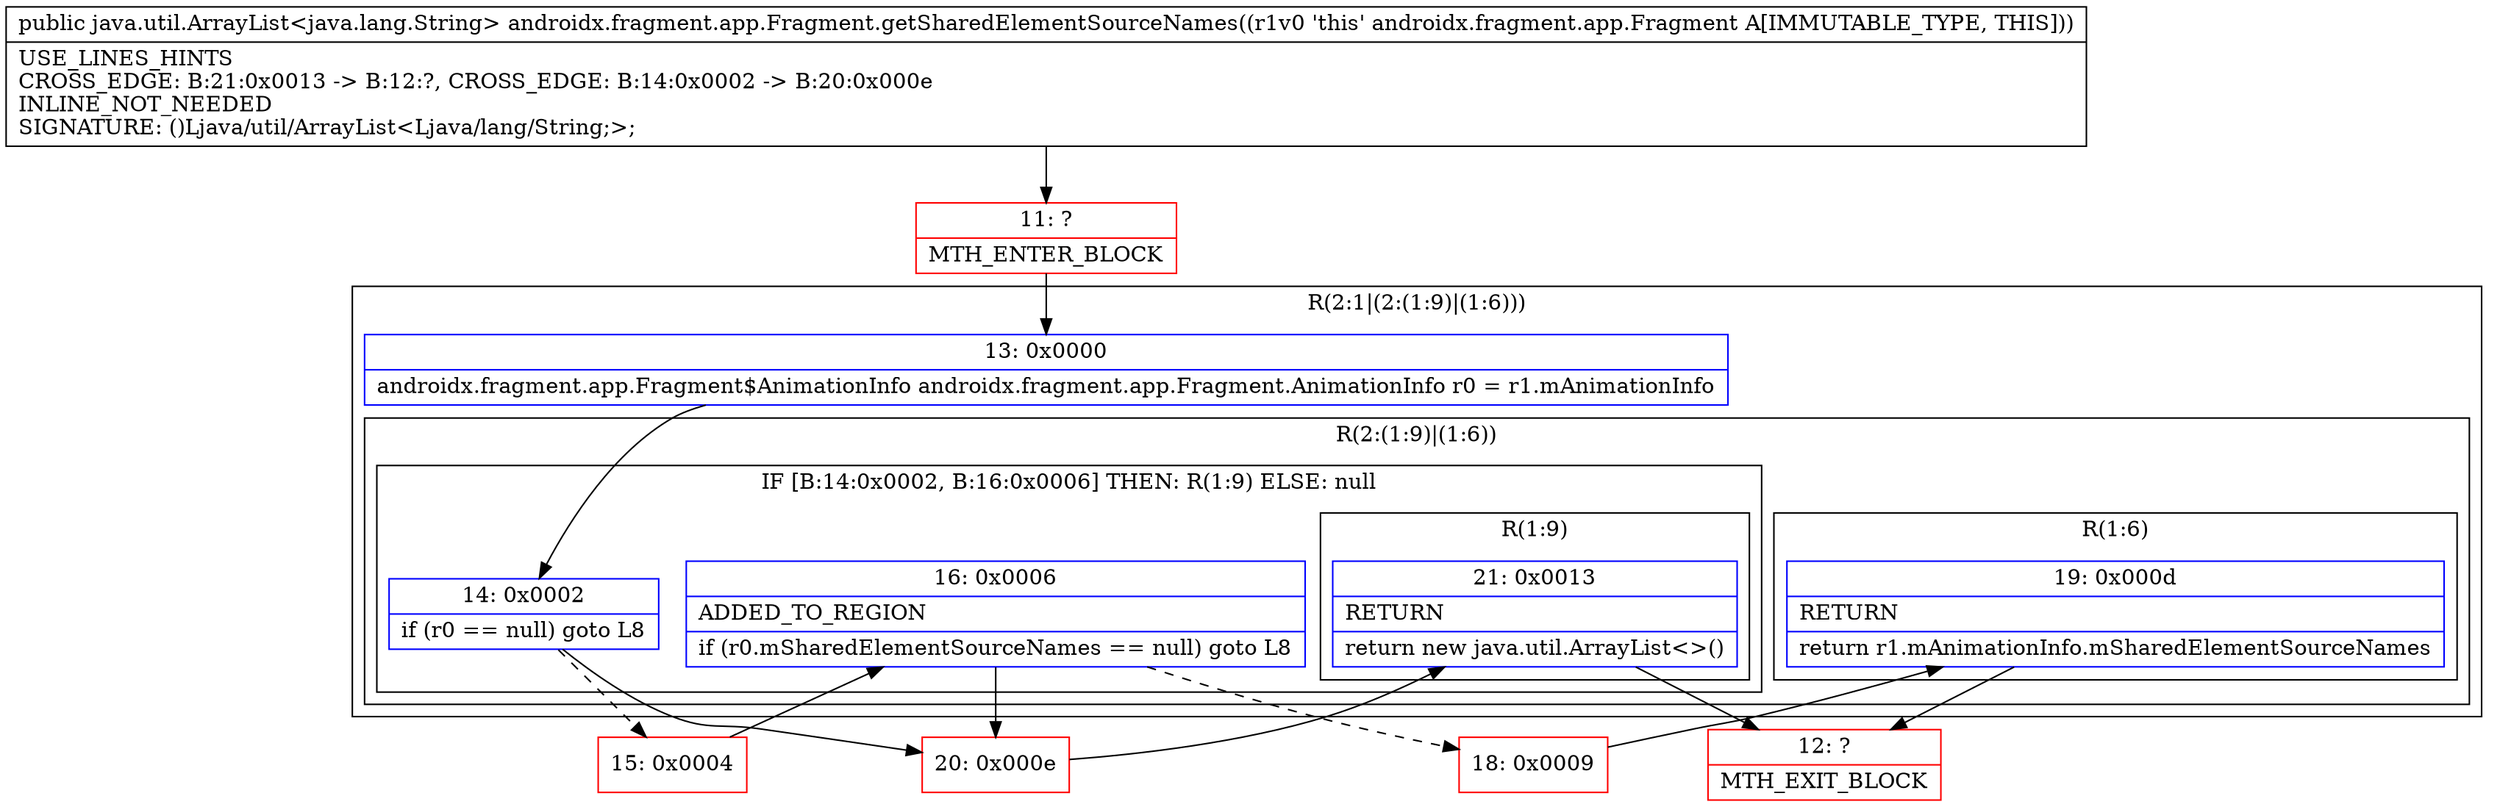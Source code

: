 digraph "CFG forandroidx.fragment.app.Fragment.getSharedElementSourceNames()Ljava\/util\/ArrayList;" {
subgraph cluster_Region_1208865661 {
label = "R(2:1|(2:(1:9)|(1:6)))";
node [shape=record,color=blue];
Node_13 [shape=record,label="{13\:\ 0x0000|androidx.fragment.app.Fragment$AnimationInfo androidx.fragment.app.Fragment.AnimationInfo r0 = r1.mAnimationInfo\l}"];
subgraph cluster_Region_354782145 {
label = "R(2:(1:9)|(1:6))";
node [shape=record,color=blue];
subgraph cluster_IfRegion_1172499496 {
label = "IF [B:14:0x0002, B:16:0x0006] THEN: R(1:9) ELSE: null";
node [shape=record,color=blue];
Node_14 [shape=record,label="{14\:\ 0x0002|if (r0 == null) goto L8\l}"];
Node_16 [shape=record,label="{16\:\ 0x0006|ADDED_TO_REGION\l|if (r0.mSharedElementSourceNames == null) goto L8\l}"];
subgraph cluster_Region_1339670221 {
label = "R(1:9)";
node [shape=record,color=blue];
Node_21 [shape=record,label="{21\:\ 0x0013|RETURN\l|return new java.util.ArrayList\<\>()\l}"];
}
}
subgraph cluster_Region_1940734402 {
label = "R(1:6)";
node [shape=record,color=blue];
Node_19 [shape=record,label="{19\:\ 0x000d|RETURN\l|return r1.mAnimationInfo.mSharedElementSourceNames\l}"];
}
}
}
Node_11 [shape=record,color=red,label="{11\:\ ?|MTH_ENTER_BLOCK\l}"];
Node_15 [shape=record,color=red,label="{15\:\ 0x0004}"];
Node_18 [shape=record,color=red,label="{18\:\ 0x0009}"];
Node_12 [shape=record,color=red,label="{12\:\ ?|MTH_EXIT_BLOCK\l}"];
Node_20 [shape=record,color=red,label="{20\:\ 0x000e}"];
MethodNode[shape=record,label="{public java.util.ArrayList\<java.lang.String\> androidx.fragment.app.Fragment.getSharedElementSourceNames((r1v0 'this' androidx.fragment.app.Fragment A[IMMUTABLE_TYPE, THIS]))  | USE_LINES_HINTS\lCROSS_EDGE: B:21:0x0013 \-\> B:12:?, CROSS_EDGE: B:14:0x0002 \-\> B:20:0x000e\lINLINE_NOT_NEEDED\lSIGNATURE: ()Ljava\/util\/ArrayList\<Ljava\/lang\/String;\>;\l}"];
MethodNode -> Node_11;Node_13 -> Node_14;
Node_14 -> Node_15[style=dashed];
Node_14 -> Node_20;
Node_16 -> Node_18[style=dashed];
Node_16 -> Node_20;
Node_21 -> Node_12;
Node_19 -> Node_12;
Node_11 -> Node_13;
Node_15 -> Node_16;
Node_18 -> Node_19;
Node_20 -> Node_21;
}

